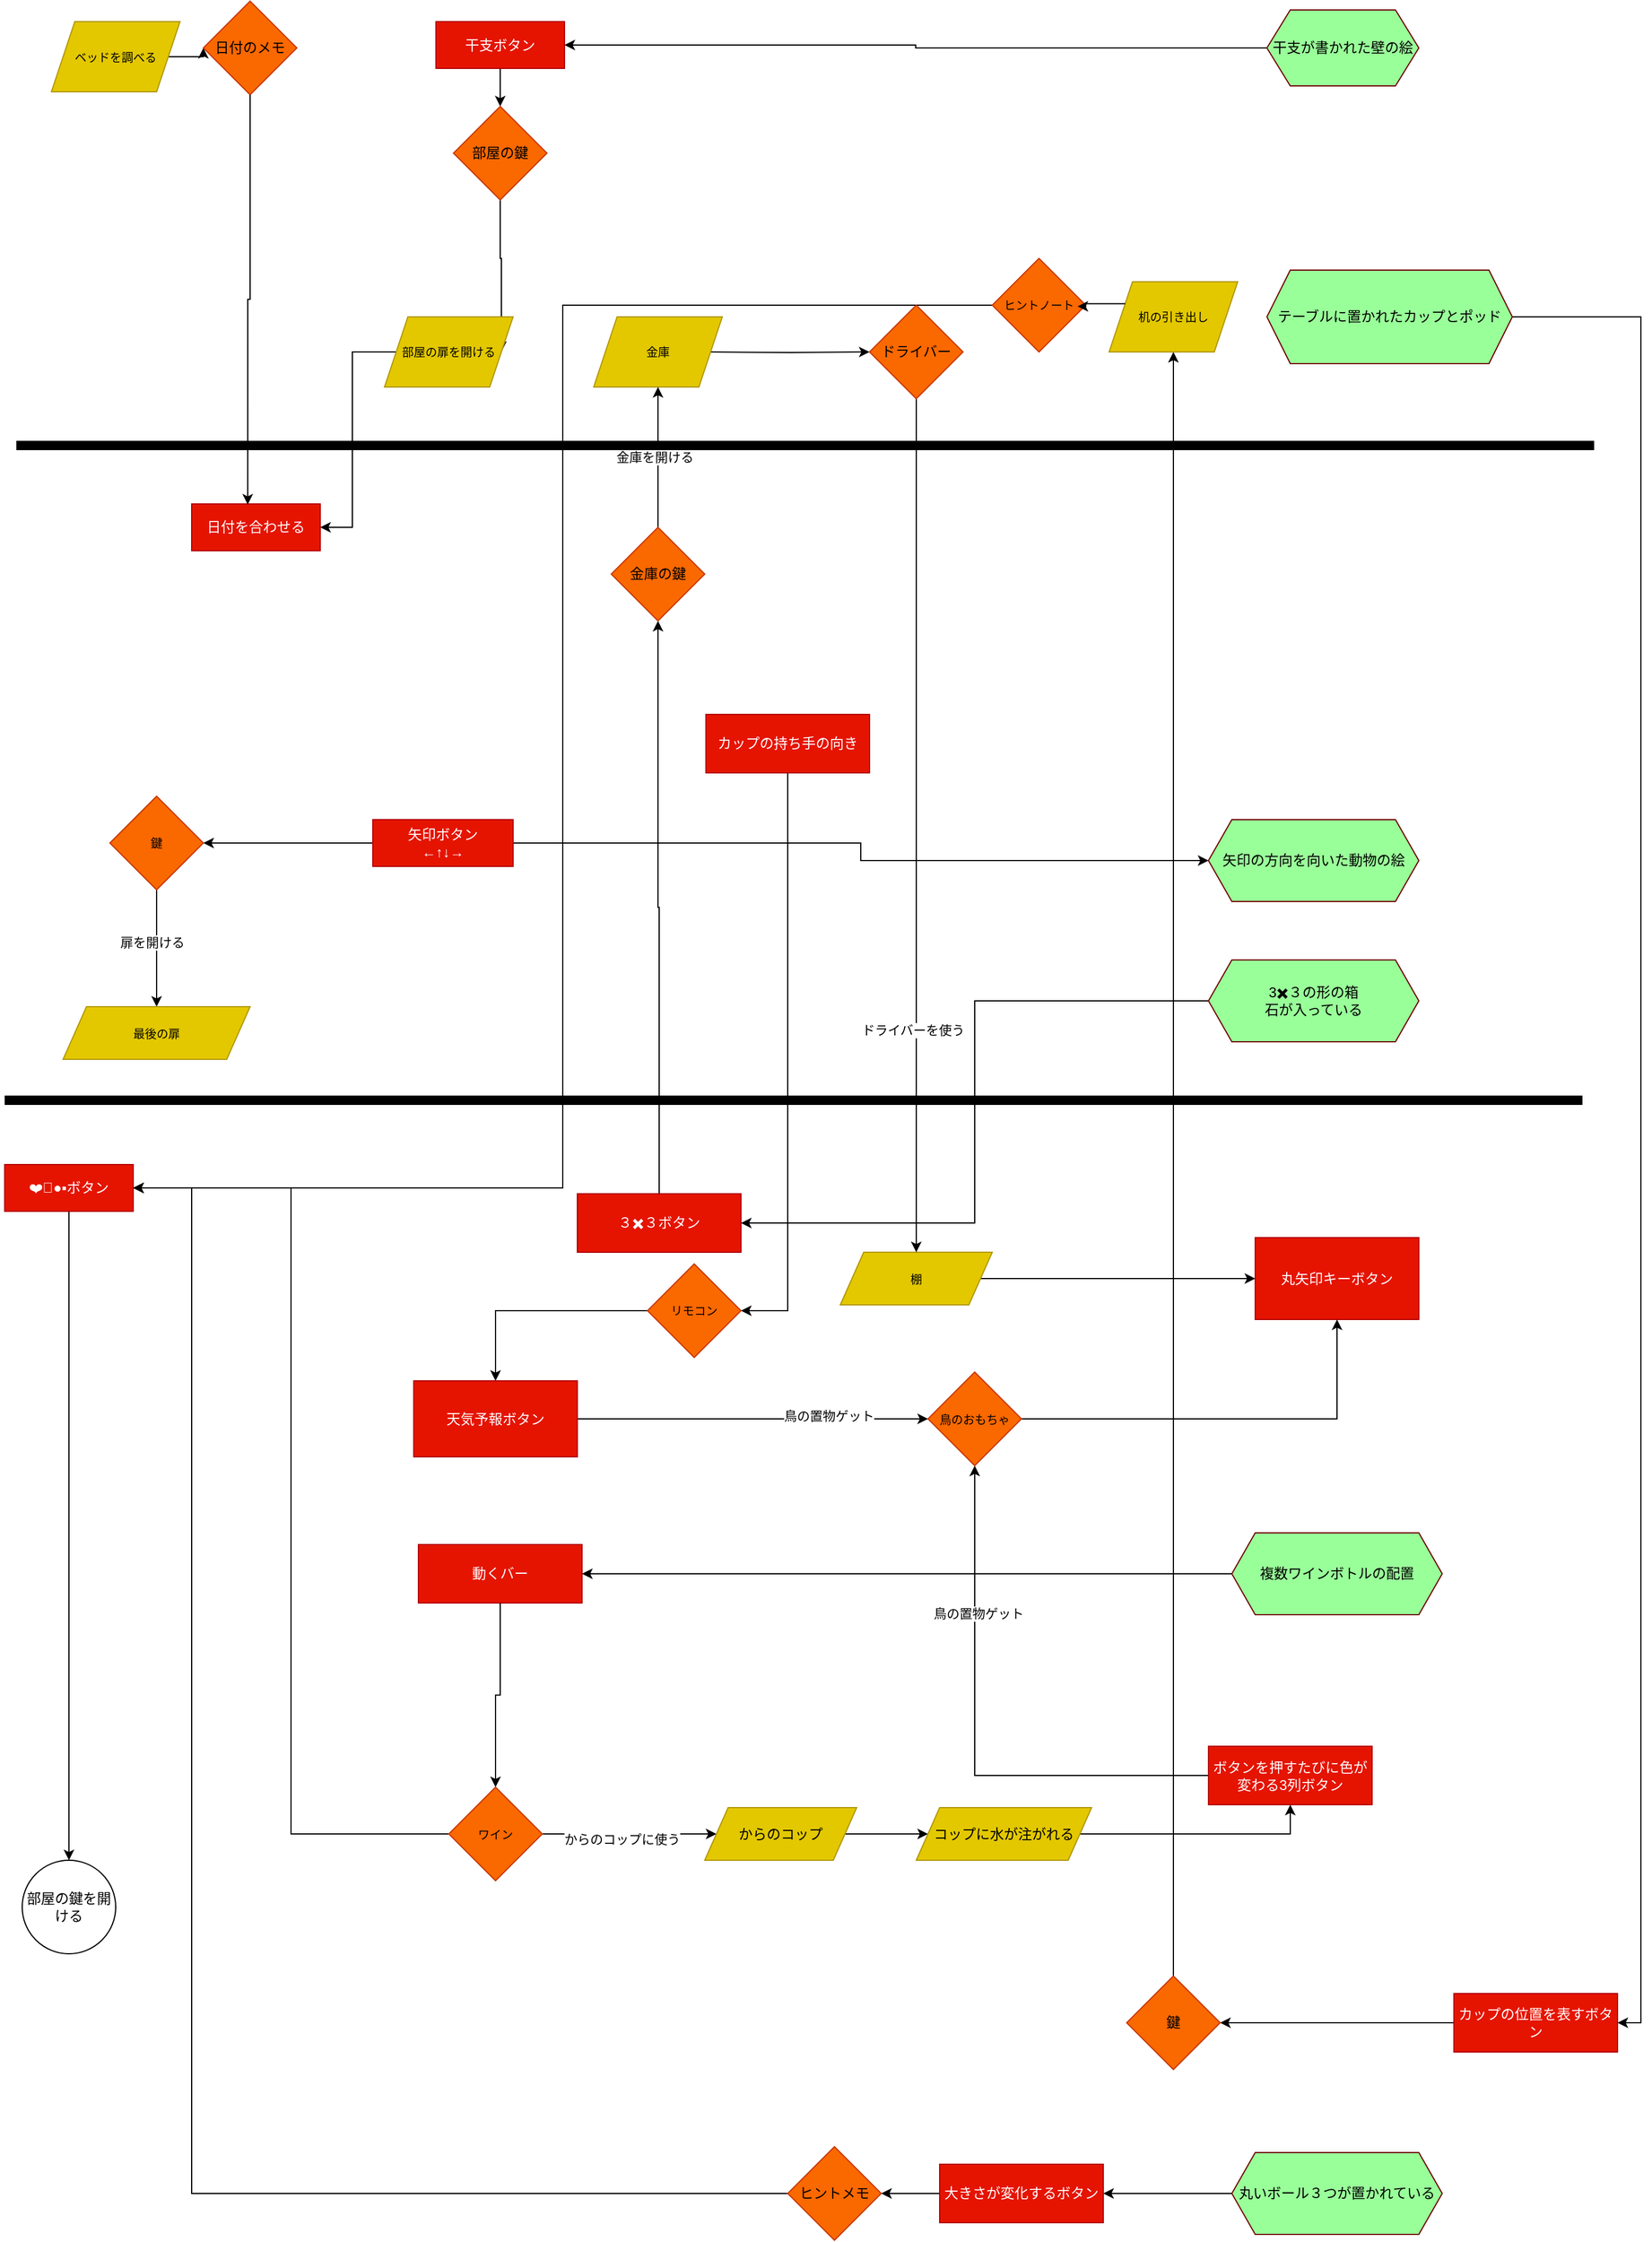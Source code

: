 <mxfile version="27.0.9" pages="2">
  <diagram name="フローチャート" id="RXGRm931TFEpD4JKADuY">
    <mxGraphModel dx="2404" dy="1132" grid="1" gridSize="10" guides="1" tooltips="1" connect="1" arrows="1" fold="1" page="1" pageScale="1" pageWidth="827" pageHeight="1169" math="0" shadow="0">
      <root>
        <mxCell id="0" />
        <mxCell id="1" parent="0" />
        <mxCell id="JhcOgVqaA8dTqpc5jkcz-119" style="edgeStyle=orthogonalEdgeStyle;rounded=0;orthogonalLoop=1;jettySize=auto;html=1;" parent="1" source="JhcOgVqaA8dTqpc5jkcz-3" target="JhcOgVqaA8dTqpc5jkcz-13" edge="1">
          <mxGeometry relative="1" as="geometry" />
        </mxCell>
        <mxCell id="JhcOgVqaA8dTqpc5jkcz-3" value="❤️🔼●▪️ボタン" style="rounded=0;whiteSpace=wrap;html=1;fillColor=#e51400;fontColor=#ffffff;strokeColor=#B20000;" parent="1" vertex="1">
          <mxGeometry x="-10" y="995" width="110" height="40" as="geometry" />
        </mxCell>
        <mxCell id="JhcOgVqaA8dTqpc5jkcz-70" style="edgeStyle=orthogonalEdgeStyle;rounded=0;orthogonalLoop=1;jettySize=auto;html=1;" parent="1" source="JhcOgVqaA8dTqpc5jkcz-4" target="JhcOgVqaA8dTqpc5jkcz-69" edge="1">
          <mxGeometry relative="1" as="geometry" />
        </mxCell>
        <mxCell id="JhcOgVqaA8dTqpc5jkcz-100" style="edgeStyle=orthogonalEdgeStyle;rounded=0;orthogonalLoop=1;jettySize=auto;html=1;entryX=0;entryY=0.5;entryDx=0;entryDy=0;" parent="1" source="JhcOgVqaA8dTqpc5jkcz-4" target="JhcOgVqaA8dTqpc5jkcz-98" edge="1">
          <mxGeometry relative="1" as="geometry" />
        </mxCell>
        <mxCell id="JhcOgVqaA8dTqpc5jkcz-4" value="矢印ボタン&lt;div&gt;←↑↓→&lt;/div&gt;" style="rounded=0;whiteSpace=wrap;html=1;fillColor=#e51400;fontColor=#ffffff;strokeColor=#B20000;" parent="1" vertex="1">
          <mxGeometry x="305" y="700" width="120" height="40" as="geometry" />
        </mxCell>
        <mxCell id="JhcOgVqaA8dTqpc5jkcz-121" style="edgeStyle=orthogonalEdgeStyle;rounded=0;orthogonalLoop=1;jettySize=auto;html=1;entryX=0.5;entryY=1;entryDx=0;entryDy=0;" parent="1" source="JhcOgVqaA8dTqpc5jkcz-8" target="JhcOgVqaA8dTqpc5jkcz-104" edge="1">
          <mxGeometry relative="1" as="geometry" />
        </mxCell>
        <mxCell id="JhcOgVqaA8dTqpc5jkcz-8" value="３✖️３ボタン" style="rounded=0;whiteSpace=wrap;html=1;fillColor=#e51400;fontColor=#ffffff;strokeColor=#B20000;" parent="1" vertex="1">
          <mxGeometry x="480" y="1020" width="140" height="50" as="geometry" />
        </mxCell>
        <mxCell id="JhcOgVqaA8dTqpc5jkcz-138" style="edgeStyle=orthogonalEdgeStyle;rounded=0;orthogonalLoop=1;jettySize=auto;html=1;entryX=1;entryY=0.5;entryDx=0;entryDy=0;" parent="1" source="JhcOgVqaA8dTqpc5jkcz-10" target="JhcOgVqaA8dTqpc5jkcz-43" edge="1">
          <mxGeometry relative="1" as="geometry" />
        </mxCell>
        <mxCell id="JhcOgVqaA8dTqpc5jkcz-10" value="カップの位置を表すボタン" style="rounded=0;whiteSpace=wrap;html=1;fillColor=#e51400;fontColor=#ffffff;strokeColor=#B20000;" parent="1" vertex="1">
          <mxGeometry x="1230" y="1704" width="140" height="50" as="geometry" />
        </mxCell>
        <mxCell id="JhcOgVqaA8dTqpc5jkcz-132" style="edgeStyle=orthogonalEdgeStyle;rounded=0;orthogonalLoop=1;jettySize=auto;html=1;" parent="1" source="JhcOgVqaA8dTqpc5jkcz-11" target="JhcOgVqaA8dTqpc5jkcz-51" edge="1">
          <mxGeometry relative="1" as="geometry" />
        </mxCell>
        <mxCell id="JhcOgVqaA8dTqpc5jkcz-141" value="鳥の置物ゲット" style="edgeLabel;html=1;align=center;verticalAlign=middle;resizable=0;points=[];" parent="JhcOgVqaA8dTqpc5jkcz-132" vertex="1" connectable="0">
          <mxGeometry x="0.458" y="-3" relative="1" as="geometry">
            <mxPoint as="offset" />
          </mxGeometry>
        </mxCell>
        <mxCell id="JhcOgVqaA8dTqpc5jkcz-11" value="ボタンを押すたびに色が変わる3列ボタン" style="rounded=0;whiteSpace=wrap;html=1;fillColor=#e51400;fontColor=#ffffff;strokeColor=#B20000;" parent="1" vertex="1">
          <mxGeometry x="1020" y="1492.5" width="140" height="50" as="geometry" />
        </mxCell>
        <mxCell id="JhcOgVqaA8dTqpc5jkcz-12" value="動くバー" style="rounded=0;whiteSpace=wrap;html=1;fillColor=#e51400;fontColor=#ffffff;strokeColor=#B20000;" parent="1" vertex="1">
          <mxGeometry x="344" y="1320" width="140" height="50" as="geometry" />
        </mxCell>
        <mxCell id="JhcOgVqaA8dTqpc5jkcz-13" value="部屋の鍵を開ける" style="ellipse;whiteSpace=wrap;html=1;aspect=fixed;" parent="1" vertex="1">
          <mxGeometry x="5" y="1590" width="80" height="80" as="geometry" />
        </mxCell>
        <mxCell id="JhcOgVqaA8dTqpc5jkcz-14" value="丸矢印キーボタン" style="rounded=0;whiteSpace=wrap;html=1;fillColor=#e51400;fontColor=#ffffff;strokeColor=#B20000;" parent="1" vertex="1">
          <mxGeometry x="1060" y="1057.5" width="140" height="70" as="geometry" />
        </mxCell>
        <mxCell id="JhcOgVqaA8dTqpc5jkcz-39" style="edgeStyle=orthogonalEdgeStyle;rounded=0;orthogonalLoop=1;jettySize=auto;html=1;" parent="1" source="JhcOgVqaA8dTqpc5jkcz-12" target="JhcOgVqaA8dTqpc5jkcz-59" edge="1">
          <mxGeometry relative="1" as="geometry">
            <mxPoint x="760" y="1312.5" as="targetPoint" />
          </mxGeometry>
        </mxCell>
        <mxCell id="JhcOgVqaA8dTqpc5jkcz-45" style="edgeStyle=orthogonalEdgeStyle;rounded=0;orthogonalLoop=1;jettySize=auto;html=1;" parent="1" source="JhcOgVqaA8dTqpc5jkcz-43" target="JhcOgVqaA8dTqpc5jkcz-44" edge="1">
          <mxGeometry relative="1" as="geometry" />
        </mxCell>
        <mxCell id="JhcOgVqaA8dTqpc5jkcz-43" value="鍵" style="rhombus;whiteSpace=wrap;html=1;fillColor=#fa6800;fontColor=#000000;strokeColor=#C73500;" parent="1" vertex="1">
          <mxGeometry x="950" y="1689" width="80" height="80" as="geometry" />
        </mxCell>
        <mxCell id="JhcOgVqaA8dTqpc5jkcz-44" value="&lt;font color=&quot;#000000&quot;&gt;&lt;span style=&quot;font-size: 10px;&quot;&gt;机の引き出し&lt;/span&gt;&lt;/font&gt;" style="shape=parallelogram;perimeter=parallelogramPerimeter;whiteSpace=wrap;html=1;fixedSize=1;fillColor=#e3c800;fontColor=#000000;strokeColor=#B09500;" parent="1" vertex="1">
          <mxGeometry x="935" y="240" width="110" height="60" as="geometry" />
        </mxCell>
        <mxCell id="JhcOgVqaA8dTqpc5jkcz-140" style="edgeStyle=orthogonalEdgeStyle;rounded=0;orthogonalLoop=1;jettySize=auto;html=1;entryX=1;entryY=0.5;entryDx=0;entryDy=0;" parent="1" source="JhcOgVqaA8dTqpc5jkcz-47" target="JhcOgVqaA8dTqpc5jkcz-3" edge="1">
          <mxGeometry relative="1" as="geometry" />
        </mxCell>
        <mxCell id="JhcOgVqaA8dTqpc5jkcz-47" value="&lt;font style=&quot;font-size: 10px;&quot;&gt;ヒントノート&lt;/font&gt;" style="rhombus;whiteSpace=wrap;html=1;fillColor=#fa6800;fontColor=#000000;strokeColor=#C73500;" parent="1" vertex="1">
          <mxGeometry x="835" y="220" width="80" height="80" as="geometry" />
        </mxCell>
        <mxCell id="JhcOgVqaA8dTqpc5jkcz-52" style="edgeStyle=orthogonalEdgeStyle;rounded=0;orthogonalLoop=1;jettySize=auto;html=1;entryX=0.5;entryY=1;entryDx=0;entryDy=0;" parent="1" source="JhcOgVqaA8dTqpc5jkcz-51" target="JhcOgVqaA8dTqpc5jkcz-14" edge="1">
          <mxGeometry relative="1" as="geometry" />
        </mxCell>
        <mxCell id="JhcOgVqaA8dTqpc5jkcz-51" value="&lt;font style=&quot;font-size: 10px;&quot;&gt;鳥のおもちゃ&lt;/font&gt;" style="rhombus;whiteSpace=wrap;html=1;fillColor=#fa6800;fontColor=#000000;strokeColor=#C73500;" parent="1" vertex="1">
          <mxGeometry x="780" y="1172.5" width="80" height="80" as="geometry" />
        </mxCell>
        <mxCell id="JhcOgVqaA8dTqpc5jkcz-54" style="edgeStyle=orthogonalEdgeStyle;rounded=0;orthogonalLoop=1;jettySize=auto;html=1;entryX=1;entryY=0.5;entryDx=0;entryDy=0;" parent="1" source="JhcOgVqaA8dTqpc5jkcz-53" target="JhcOgVqaA8dTqpc5jkcz-55" edge="1">
          <mxGeometry relative="1" as="geometry">
            <mxPoint x="640" y="1200" as="targetPoint" />
          </mxGeometry>
        </mxCell>
        <mxCell id="JhcOgVqaA8dTqpc5jkcz-53" value="カップの持ち手の向き" style="rounded=0;whiteSpace=wrap;html=1;fillColor=#e51400;fontColor=#ffffff;strokeColor=#B20000;" parent="1" vertex="1">
          <mxGeometry x="590" y="610" width="140" height="50" as="geometry" />
        </mxCell>
        <mxCell id="JhcOgVqaA8dTqpc5jkcz-58" style="edgeStyle=orthogonalEdgeStyle;rounded=0;orthogonalLoop=1;jettySize=auto;html=1;entryX=0.5;entryY=0;entryDx=0;entryDy=0;" parent="1" source="JhcOgVqaA8dTqpc5jkcz-55" target="JhcOgVqaA8dTqpc5jkcz-57" edge="1">
          <mxGeometry relative="1" as="geometry" />
        </mxCell>
        <mxCell id="JhcOgVqaA8dTqpc5jkcz-55" value="&lt;span style=&quot;font-size: 10px;&quot;&gt;リモコン&lt;/span&gt;" style="rhombus;whiteSpace=wrap;html=1;fillColor=#fa6800;fontColor=#000000;strokeColor=#C73500;" parent="1" vertex="1">
          <mxGeometry x="540" y="1080" width="80" height="80" as="geometry" />
        </mxCell>
        <mxCell id="JhcOgVqaA8dTqpc5jkcz-73" style="edgeStyle=orthogonalEdgeStyle;rounded=0;orthogonalLoop=1;jettySize=auto;html=1;entryX=0;entryY=0.5;entryDx=0;entryDy=0;" parent="1" source="JhcOgVqaA8dTqpc5jkcz-57" target="JhcOgVqaA8dTqpc5jkcz-51" edge="1">
          <mxGeometry relative="1" as="geometry" />
        </mxCell>
        <mxCell id="JhcOgVqaA8dTqpc5jkcz-142" value="鳥の置物ゲット" style="edgeLabel;html=1;align=center;verticalAlign=middle;resizable=0;points=[];" parent="JhcOgVqaA8dTqpc5jkcz-73" vertex="1" connectable="0">
          <mxGeometry x="0.433" y="3" relative="1" as="geometry">
            <mxPoint as="offset" />
          </mxGeometry>
        </mxCell>
        <mxCell id="JhcOgVqaA8dTqpc5jkcz-57" value="天気予報ボタン" style="rounded=0;whiteSpace=wrap;html=1;fillColor=#e51400;fontColor=#ffffff;strokeColor=#B20000;" parent="1" vertex="1">
          <mxGeometry x="340" y="1180" width="140" height="65" as="geometry" />
        </mxCell>
        <mxCell id="JhcOgVqaA8dTqpc5jkcz-127" style="edgeStyle=orthogonalEdgeStyle;rounded=0;orthogonalLoop=1;jettySize=auto;html=1;" parent="1" source="JhcOgVqaA8dTqpc5jkcz-59" target="JhcOgVqaA8dTqpc5jkcz-126" edge="1">
          <mxGeometry relative="1" as="geometry" />
        </mxCell>
        <mxCell id="JhcOgVqaA8dTqpc5jkcz-128" value="からのコップに使う" style="edgeLabel;html=1;align=center;verticalAlign=middle;resizable=0;points=[];" parent="JhcOgVqaA8dTqpc5jkcz-127" vertex="1" connectable="0">
          <mxGeometry x="-0.097" y="-4" relative="1" as="geometry">
            <mxPoint as="offset" />
          </mxGeometry>
        </mxCell>
        <mxCell id="JhcOgVqaA8dTqpc5jkcz-150" style="edgeStyle=orthogonalEdgeStyle;rounded=0;orthogonalLoop=1;jettySize=auto;html=1;entryX=1;entryY=0.5;entryDx=0;entryDy=0;" parent="1" source="JhcOgVqaA8dTqpc5jkcz-59" target="JhcOgVqaA8dTqpc5jkcz-3" edge="1">
          <mxGeometry relative="1" as="geometry" />
        </mxCell>
        <mxCell id="JhcOgVqaA8dTqpc5jkcz-59" value="&lt;span style=&quot;font-size: 10px;&quot;&gt;ワイン&lt;/span&gt;" style="rhombus;whiteSpace=wrap;html=1;fillColor=#fa6800;fontColor=#000000;strokeColor=#C73500;" parent="1" vertex="1">
          <mxGeometry x="370" y="1527.5" width="80" height="80" as="geometry" />
        </mxCell>
        <mxCell id="JhcOgVqaA8dTqpc5jkcz-92" style="edgeStyle=orthogonalEdgeStyle;rounded=0;orthogonalLoop=1;jettySize=auto;html=1;entryX=0.5;entryY=0;entryDx=0;entryDy=0;" parent="1" source="JhcOgVqaA8dTqpc5jkcz-69" target="JhcOgVqaA8dTqpc5jkcz-91" edge="1">
          <mxGeometry relative="1" as="geometry" />
        </mxCell>
        <mxCell id="JhcOgVqaA8dTqpc5jkcz-109" value="扉を開ける" style="edgeLabel;html=1;align=center;verticalAlign=middle;resizable=0;points=[];" parent="JhcOgVqaA8dTqpc5jkcz-92" vertex="1" connectable="0">
          <mxGeometry x="-0.114" y="-4" relative="1" as="geometry">
            <mxPoint as="offset" />
          </mxGeometry>
        </mxCell>
        <mxCell id="JhcOgVqaA8dTqpc5jkcz-69" value="&lt;span style=&quot;font-size: 10px;&quot;&gt;鍵&lt;/span&gt;" style="rhombus;whiteSpace=wrap;html=1;fillColor=#fa6800;fontColor=#000000;strokeColor=#C73500;" parent="1" vertex="1">
          <mxGeometry x="80" y="680" width="80" height="80" as="geometry" />
        </mxCell>
        <mxCell id="JhcOgVqaA8dTqpc5jkcz-82" style="edgeStyle=orthogonalEdgeStyle;rounded=0;orthogonalLoop=1;jettySize=auto;html=1;entryX=0.5;entryY=0;entryDx=0;entryDy=0;" parent="1" source="JhcOgVqaA8dTqpc5jkcz-75" target="JhcOgVqaA8dTqpc5jkcz-81" edge="1">
          <mxGeometry relative="1" as="geometry" />
        </mxCell>
        <mxCell id="JhcOgVqaA8dTqpc5jkcz-75" value="干支ボタン" style="rounded=0;whiteSpace=wrap;html=1;fillColor=#e51400;fontColor=#ffffff;strokeColor=#B20000;" parent="1" vertex="1">
          <mxGeometry x="359" y="17.5" width="110" height="40" as="geometry" />
        </mxCell>
        <mxCell id="JhcOgVqaA8dTqpc5jkcz-79" style="edgeStyle=orthogonalEdgeStyle;rounded=0;orthogonalLoop=1;jettySize=auto;html=1;entryX=1;entryY=0.5;entryDx=0;entryDy=0;" parent="1" source="JhcOgVqaA8dTqpc5jkcz-77" target="JhcOgVqaA8dTqpc5jkcz-75" edge="1">
          <mxGeometry relative="1" as="geometry" />
        </mxCell>
        <mxCell id="JhcOgVqaA8dTqpc5jkcz-77" value="&lt;font color=&quot;#000000&quot;&gt;干支が書かれた壁の絵&lt;/font&gt;" style="shape=hexagon;perimeter=hexagonPerimeter2;whiteSpace=wrap;html=1;fixedSize=1;fillColor=#99FF99;fontColor=#ffffff;strokeColor=#6F0000;" parent="1" vertex="1">
          <mxGeometry x="1070" y="7.5" width="130" height="65" as="geometry" />
        </mxCell>
        <mxCell id="JhcOgVqaA8dTqpc5jkcz-84" style="edgeStyle=orthogonalEdgeStyle;rounded=0;orthogonalLoop=1;jettySize=auto;html=1;entryX=1;entryY=0.5;entryDx=0;entryDy=0;" parent="1" source="JhcOgVqaA8dTqpc5jkcz-81" target="JhcOgVqaA8dTqpc5jkcz-83" edge="1">
          <mxGeometry relative="1" as="geometry" />
        </mxCell>
        <mxCell id="JhcOgVqaA8dTqpc5jkcz-81" value="部屋の鍵" style="rhombus;whiteSpace=wrap;html=1;fillColor=#fa6800;fontColor=#000000;strokeColor=#C73500;" parent="1" vertex="1">
          <mxGeometry x="374" y="90" width="80" height="80" as="geometry" />
        </mxCell>
        <mxCell id="JhcOgVqaA8dTqpc5jkcz-86" style="edgeStyle=orthogonalEdgeStyle;rounded=0;orthogonalLoop=1;jettySize=auto;html=1;entryX=1;entryY=0.5;entryDx=0;entryDy=0;" parent="1" source="JhcOgVqaA8dTqpc5jkcz-83" target="JhcOgVqaA8dTqpc5jkcz-85" edge="1">
          <mxGeometry relative="1" as="geometry" />
        </mxCell>
        <mxCell id="JhcOgVqaA8dTqpc5jkcz-83" value="&lt;font color=&quot;#000000&quot;&gt;&lt;span style=&quot;font-size: 10px;&quot;&gt;部屋の扉を開ける&lt;/span&gt;&lt;/font&gt;" style="shape=parallelogram;perimeter=parallelogramPerimeter;whiteSpace=wrap;html=1;fixedSize=1;fillColor=#e3c800;fontColor=#000000;strokeColor=#B09500;" parent="1" vertex="1">
          <mxGeometry x="315" y="270" width="110" height="60" as="geometry" />
        </mxCell>
        <mxCell id="JhcOgVqaA8dTqpc5jkcz-85" value="日付を合わせる" style="rounded=0;whiteSpace=wrap;html=1;fillColor=#e51400;fontColor=#ffffff;strokeColor=#B20000;" parent="1" vertex="1">
          <mxGeometry x="150" y="430" width="110" height="40" as="geometry" />
        </mxCell>
        <mxCell id="JhcOgVqaA8dTqpc5jkcz-89" style="edgeStyle=orthogonalEdgeStyle;rounded=0;orthogonalLoop=1;jettySize=auto;html=1;entryX=0;entryY=0.5;entryDx=0;entryDy=0;" parent="1" source="JhcOgVqaA8dTqpc5jkcz-87" target="JhcOgVqaA8dTqpc5jkcz-88" edge="1">
          <mxGeometry relative="1" as="geometry" />
        </mxCell>
        <mxCell id="JhcOgVqaA8dTqpc5jkcz-87" value="&lt;font color=&quot;#000000&quot;&gt;&lt;span style=&quot;font-size: 10px;&quot;&gt;ベッドを調べる&lt;/span&gt;&lt;/font&gt;" style="shape=parallelogram;perimeter=parallelogramPerimeter;whiteSpace=wrap;html=1;fixedSize=1;fillColor=#e3c800;fontColor=#000000;strokeColor=#B09500;" parent="1" vertex="1">
          <mxGeometry x="30" y="17.5" width="110" height="60" as="geometry" />
        </mxCell>
        <mxCell id="JhcOgVqaA8dTqpc5jkcz-88" value="日付のメモ" style="rhombus;whiteSpace=wrap;html=1;fillColor=#fa6800;fontColor=#000000;strokeColor=#C73500;" parent="1" vertex="1">
          <mxGeometry x="160" width="80" height="80" as="geometry" />
        </mxCell>
        <mxCell id="JhcOgVqaA8dTqpc5jkcz-90" style="edgeStyle=orthogonalEdgeStyle;rounded=0;orthogonalLoop=1;jettySize=auto;html=1;entryX=0.436;entryY=0.013;entryDx=0;entryDy=0;entryPerimeter=0;" parent="1" source="JhcOgVqaA8dTqpc5jkcz-88" target="JhcOgVqaA8dTqpc5jkcz-85" edge="1">
          <mxGeometry relative="1" as="geometry" />
        </mxCell>
        <mxCell id="JhcOgVqaA8dTqpc5jkcz-91" value="&lt;div style=&quot;line-height: 80%;&quot;&gt;&lt;font size=&quot;1&quot;&gt;最後の扉&lt;/font&gt;&lt;/div&gt;" style="shape=parallelogram;perimeter=parallelogramPerimeter;whiteSpace=wrap;html=1;fixedSize=1;fillColor=#e3c800;fontColor=#000000;strokeColor=#B09500;" parent="1" vertex="1">
          <mxGeometry x="40" y="860" width="160" height="45" as="geometry" />
        </mxCell>
        <mxCell id="JhcOgVqaA8dTqpc5jkcz-98" value="&lt;font color=&quot;#000000&quot;&gt;矢印の方向を向いた動物の絵&lt;/font&gt;" style="shape=hexagon;perimeter=hexagonPerimeter2;whiteSpace=wrap;html=1;fixedSize=1;fillColor=#99FF99;fontColor=#ffffff;strokeColor=#6F0000;" parent="1" vertex="1">
          <mxGeometry x="1020" y="700" width="180" height="70" as="geometry" />
        </mxCell>
        <mxCell id="JhcOgVqaA8dTqpc5jkcz-101" value="" style="endArrow=none;html=1;rounded=0;strokeWidth=8;" parent="1" edge="1">
          <mxGeometry width="50" height="50" relative="1" as="geometry">
            <mxPoint y="380" as="sourcePoint" />
            <mxPoint x="1350" y="380" as="targetPoint" />
          </mxGeometry>
        </mxCell>
        <mxCell id="JhcOgVqaA8dTqpc5jkcz-102" value="" style="endArrow=none;html=1;rounded=0;strokeWidth=8;" parent="1" edge="1">
          <mxGeometry width="50" height="50" relative="1" as="geometry">
            <mxPoint x="-10" y="940" as="sourcePoint" />
            <mxPoint x="1340" y="940" as="targetPoint" />
          </mxGeometry>
        </mxCell>
        <mxCell id="JhcOgVqaA8dTqpc5jkcz-113" style="edgeStyle=orthogonalEdgeStyle;rounded=0;orthogonalLoop=1;jettySize=auto;html=1;" parent="1" target="JhcOgVqaA8dTqpc5jkcz-114" edge="1">
          <mxGeometry relative="1" as="geometry">
            <mxPoint x="750" y="270" as="targetPoint" />
            <mxPoint x="594" y="300" as="sourcePoint" />
          </mxGeometry>
        </mxCell>
        <mxCell id="JhcOgVqaA8dTqpc5jkcz-103" value="&lt;font color=&quot;#000000&quot;&gt;&lt;span style=&quot;font-size: 10px;&quot;&gt;金庫&lt;/span&gt;&lt;/font&gt;" style="shape=parallelogram;perimeter=parallelogramPerimeter;whiteSpace=wrap;html=1;fixedSize=1;fillColor=#e3c800;fontColor=#000000;strokeColor=#B09500;" parent="1" vertex="1">
          <mxGeometry x="494" y="270" width="110" height="60" as="geometry" />
        </mxCell>
        <mxCell id="JhcOgVqaA8dTqpc5jkcz-105" style="edgeStyle=orthogonalEdgeStyle;rounded=0;orthogonalLoop=1;jettySize=auto;html=1;" parent="1" source="JhcOgVqaA8dTqpc5jkcz-104" target="JhcOgVqaA8dTqpc5jkcz-103" edge="1">
          <mxGeometry relative="1" as="geometry" />
        </mxCell>
        <mxCell id="JhcOgVqaA8dTqpc5jkcz-108" value="金庫を開ける" style="edgeLabel;html=1;align=center;verticalAlign=middle;resizable=0;points=[];" parent="JhcOgVqaA8dTqpc5jkcz-105" vertex="1" connectable="0">
          <mxGeometry x="0.011" y="3" relative="1" as="geometry">
            <mxPoint as="offset" />
          </mxGeometry>
        </mxCell>
        <mxCell id="JhcOgVqaA8dTqpc5jkcz-104" value="金庫の鍵" style="rhombus;whiteSpace=wrap;html=1;fillColor=#fa6800;fontColor=#000000;strokeColor=#C73500;" parent="1" vertex="1">
          <mxGeometry x="509" y="450" width="80" height="80" as="geometry" />
        </mxCell>
        <mxCell id="JhcOgVqaA8dTqpc5jkcz-120" style="edgeStyle=orthogonalEdgeStyle;rounded=0;orthogonalLoop=1;jettySize=auto;html=1;entryX=0;entryY=0.5;entryDx=0;entryDy=0;" parent="1" source="JhcOgVqaA8dTqpc5jkcz-110" target="JhcOgVqaA8dTqpc5jkcz-14" edge="1">
          <mxGeometry relative="1" as="geometry" />
        </mxCell>
        <mxCell id="JhcOgVqaA8dTqpc5jkcz-110" value="&lt;div style=&quot;line-height: 80%;&quot;&gt;&lt;font size=&quot;1&quot;&gt;棚&lt;/font&gt;&lt;/div&gt;" style="shape=parallelogram;perimeter=parallelogramPerimeter;whiteSpace=wrap;html=1;fixedSize=1;fillColor=#e3c800;fontColor=#000000;strokeColor=#B09500;" parent="1" vertex="1">
          <mxGeometry x="705" y="1070" width="130" height="45" as="geometry" />
        </mxCell>
        <mxCell id="JhcOgVqaA8dTqpc5jkcz-112" style="edgeStyle=orthogonalEdgeStyle;rounded=0;orthogonalLoop=1;jettySize=auto;html=1;entryX=1;entryY=0.5;entryDx=0;entryDy=0;" parent="1" source="JhcOgVqaA8dTqpc5jkcz-111" target="JhcOgVqaA8dTqpc5jkcz-8" edge="1">
          <mxGeometry relative="1" as="geometry" />
        </mxCell>
        <mxCell id="JhcOgVqaA8dTqpc5jkcz-111" value="&lt;font color=&quot;#000000&quot;&gt;3✖️３の形の箱&lt;/font&gt;&lt;div&gt;&lt;font color=&quot;#000000&quot;&gt;石が入っている&lt;/font&gt;&lt;/div&gt;" style="shape=hexagon;perimeter=hexagonPerimeter2;whiteSpace=wrap;html=1;fixedSize=1;fillColor=#99FF99;fontColor=#ffffff;strokeColor=#6F0000;" parent="1" vertex="1">
          <mxGeometry x="1020" y="820" width="180" height="70" as="geometry" />
        </mxCell>
        <mxCell id="JhcOgVqaA8dTqpc5jkcz-122" style="edgeStyle=orthogonalEdgeStyle;rounded=0;orthogonalLoop=1;jettySize=auto;html=1;entryX=0.5;entryY=0;entryDx=0;entryDy=0;" parent="1" source="JhcOgVqaA8dTqpc5jkcz-114" target="JhcOgVqaA8dTqpc5jkcz-110" edge="1">
          <mxGeometry relative="1" as="geometry" />
        </mxCell>
        <mxCell id="JhcOgVqaA8dTqpc5jkcz-144" value="ドライバーを使う" style="edgeLabel;html=1;align=center;verticalAlign=middle;resizable=0;points=[];" parent="JhcOgVqaA8dTqpc5jkcz-122" vertex="1" connectable="0">
          <mxGeometry x="0.478" y="-3" relative="1" as="geometry">
            <mxPoint as="offset" />
          </mxGeometry>
        </mxCell>
        <mxCell id="JhcOgVqaA8dTqpc5jkcz-114" value="ドライバー" style="rhombus;whiteSpace=wrap;html=1;fillColor=#fa6800;fontColor=#000000;strokeColor=#C73500;" parent="1" vertex="1">
          <mxGeometry x="730" y="260" width="80" height="80" as="geometry" />
        </mxCell>
        <mxCell id="JhcOgVqaA8dTqpc5jkcz-125" style="edgeStyle=orthogonalEdgeStyle;rounded=0;orthogonalLoop=1;jettySize=auto;html=1;entryX=1;entryY=0.5;entryDx=0;entryDy=0;" parent="1" source="JhcOgVqaA8dTqpc5jkcz-124" target="JhcOgVqaA8dTqpc5jkcz-12" edge="1">
          <mxGeometry relative="1" as="geometry" />
        </mxCell>
        <mxCell id="JhcOgVqaA8dTqpc5jkcz-124" value="&lt;font color=&quot;#000000&quot;&gt;複数ワインボトルの配置&lt;/font&gt;" style="shape=hexagon;perimeter=hexagonPerimeter2;whiteSpace=wrap;html=1;fixedSize=1;fillColor=#99FF99;fontColor=#ffffff;strokeColor=#6F0000;" parent="1" vertex="1">
          <mxGeometry x="1040" y="1310" width="180" height="70" as="geometry" />
        </mxCell>
        <mxCell id="JhcOgVqaA8dTqpc5jkcz-130" style="edgeStyle=orthogonalEdgeStyle;rounded=0;orthogonalLoop=1;jettySize=auto;html=1;entryX=0;entryY=0.5;entryDx=0;entryDy=0;" parent="1" source="JhcOgVqaA8dTqpc5jkcz-126" target="JhcOgVqaA8dTqpc5jkcz-129" edge="1">
          <mxGeometry relative="1" as="geometry" />
        </mxCell>
        <mxCell id="JhcOgVqaA8dTqpc5jkcz-126" value="&lt;div style=&quot;line-height: 80%;&quot;&gt;からのコップ&lt;/div&gt;" style="shape=parallelogram;perimeter=parallelogramPerimeter;whiteSpace=wrap;html=1;fixedSize=1;fillColor=#e3c800;fontColor=#000000;strokeColor=#B09500;" parent="1" vertex="1">
          <mxGeometry x="589" y="1545" width="130" height="45" as="geometry" />
        </mxCell>
        <mxCell id="JhcOgVqaA8dTqpc5jkcz-131" style="edgeStyle=orthogonalEdgeStyle;rounded=0;orthogonalLoop=1;jettySize=auto;html=1;" parent="1" source="JhcOgVqaA8dTqpc5jkcz-129" target="JhcOgVqaA8dTqpc5jkcz-11" edge="1">
          <mxGeometry relative="1" as="geometry" />
        </mxCell>
        <mxCell id="JhcOgVqaA8dTqpc5jkcz-129" value="コップに水が注がれる" style="shape=parallelogram;perimeter=parallelogramPerimeter;whiteSpace=wrap;html=1;fixedSize=1;fillColor=#e3c800;fontColor=#000000;strokeColor=#B09500;" parent="1" vertex="1">
          <mxGeometry x="770" y="1545" width="150" height="45" as="geometry" />
        </mxCell>
        <mxCell id="JhcOgVqaA8dTqpc5jkcz-136" style="edgeStyle=orthogonalEdgeStyle;rounded=0;orthogonalLoop=1;jettySize=auto;html=1;exitX=1;exitY=0.5;exitDx=0;exitDy=0;entryX=1;entryY=0.5;entryDx=0;entryDy=0;" parent="1" source="JhcOgVqaA8dTqpc5jkcz-134" target="JhcOgVqaA8dTqpc5jkcz-10" edge="1">
          <mxGeometry relative="1" as="geometry" />
        </mxCell>
        <mxCell id="JhcOgVqaA8dTqpc5jkcz-134" value="&lt;font color=&quot;#000000&quot;&gt;テーブルに置かれたカップとポッド&lt;/font&gt;" style="shape=hexagon;perimeter=hexagonPerimeter2;whiteSpace=wrap;html=1;fixedSize=1;fillColor=#99FF99;fontColor=#ffffff;strokeColor=#6F0000;" parent="1" vertex="1">
          <mxGeometry x="1070" y="230" width="210" height="80" as="geometry" />
        </mxCell>
        <mxCell id="JhcOgVqaA8dTqpc5jkcz-139" style="edgeStyle=orthogonalEdgeStyle;rounded=0;orthogonalLoop=1;jettySize=auto;html=1;exitX=0;exitY=0.25;exitDx=0;exitDy=0;entryX=0.912;entryY=0.513;entryDx=0;entryDy=0;entryPerimeter=0;" parent="1" source="JhcOgVqaA8dTqpc5jkcz-44" target="JhcOgVqaA8dTqpc5jkcz-47" edge="1">
          <mxGeometry relative="1" as="geometry" />
        </mxCell>
        <mxCell id="JhcOgVqaA8dTqpc5jkcz-146" style="edgeStyle=orthogonalEdgeStyle;rounded=0;orthogonalLoop=1;jettySize=auto;html=1;" parent="1" source="JhcOgVqaA8dTqpc5jkcz-143" target="JhcOgVqaA8dTqpc5jkcz-145" edge="1">
          <mxGeometry relative="1" as="geometry" />
        </mxCell>
        <mxCell id="JhcOgVqaA8dTqpc5jkcz-143" value="&lt;font color=&quot;#000000&quot;&gt;丸いボール３つが置かれている&lt;/font&gt;" style="shape=hexagon;perimeter=hexagonPerimeter2;whiteSpace=wrap;html=1;fixedSize=1;fillColor=#99FF99;fontColor=#ffffff;strokeColor=#6F0000;" parent="1" vertex="1">
          <mxGeometry x="1040" y="1840" width="180" height="70" as="geometry" />
        </mxCell>
        <mxCell id="JhcOgVqaA8dTqpc5jkcz-148" style="edgeStyle=orthogonalEdgeStyle;rounded=0;orthogonalLoop=1;jettySize=auto;html=1;entryX=1;entryY=0.5;entryDx=0;entryDy=0;" parent="1" source="JhcOgVqaA8dTqpc5jkcz-145" target="JhcOgVqaA8dTqpc5jkcz-147" edge="1">
          <mxGeometry relative="1" as="geometry" />
        </mxCell>
        <mxCell id="JhcOgVqaA8dTqpc5jkcz-145" value="大きさが変化するボタン" style="rounded=0;whiteSpace=wrap;html=1;fillColor=#e51400;fontColor=#ffffff;strokeColor=#B20000;" parent="1" vertex="1">
          <mxGeometry x="790" y="1850" width="140" height="50" as="geometry" />
        </mxCell>
        <mxCell id="JhcOgVqaA8dTqpc5jkcz-151" style="edgeStyle=orthogonalEdgeStyle;rounded=0;orthogonalLoop=1;jettySize=auto;html=1;entryX=1;entryY=0.5;entryDx=0;entryDy=0;" parent="1" source="JhcOgVqaA8dTqpc5jkcz-147" target="JhcOgVqaA8dTqpc5jkcz-3" edge="1">
          <mxGeometry relative="1" as="geometry">
            <Array as="points">
              <mxPoint x="150" y="1875" />
              <mxPoint x="150" y="1015" />
            </Array>
          </mxGeometry>
        </mxCell>
        <mxCell id="JhcOgVqaA8dTqpc5jkcz-147" value="ヒントメモ" style="rhombus;whiteSpace=wrap;html=1;fillColor=#fa6800;fontColor=#000000;strokeColor=#C73500;" parent="1" vertex="1">
          <mxGeometry x="660" y="1835" width="80" height="80" as="geometry" />
        </mxCell>
      </root>
    </mxGraphModel>
  </diagram>
  <diagram id="f2DRBkvHK64_CMHAZ9Qb" name="部屋と家具">
    <mxGraphModel dx="946" dy="1848" grid="1" gridSize="10" guides="1" tooltips="1" connect="1" arrows="1" fold="1" page="1" pageScale="1" pageWidth="827" pageHeight="1169" math="0" shadow="0">
      <root>
        <mxCell id="0" />
        <mxCell id="1" parent="0" />
        <mxCell id="3L3UaYXtJIn203CXCyGd-1" value="" style="whiteSpace=wrap;html=1;aspect=fixed;" vertex="1" parent="1">
          <mxGeometry x="40" y="160" width="280" height="280" as="geometry" />
        </mxCell>
        <mxCell id="3L3UaYXtJIn203CXCyGd-2" value="" style="rounded=0;whiteSpace=wrap;html=1;" vertex="1" parent="1">
          <mxGeometry x="320" y="-240" width="120" height="800" as="geometry" />
        </mxCell>
        <mxCell id="3L3UaYXtJIn203CXCyGd-4" value="" style="rounded=0;whiteSpace=wrap;html=1;" vertex="1" parent="1">
          <mxGeometry x="320" y="-560" width="600" height="320" as="geometry" />
        </mxCell>
      </root>
    </mxGraphModel>
  </diagram>
</mxfile>
